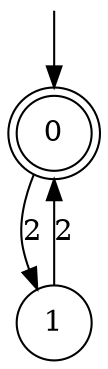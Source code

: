 digraph g {

	s0 [shape="doublecircle" label="0"];
	s1 [shape="circle" label="1"];
	s0 -> s1 [label="2"];
	s1 -> s0 [label="2"];

__start0 [label="" shape="none" width="0" height="0"];
__start0 -> s0;

}
